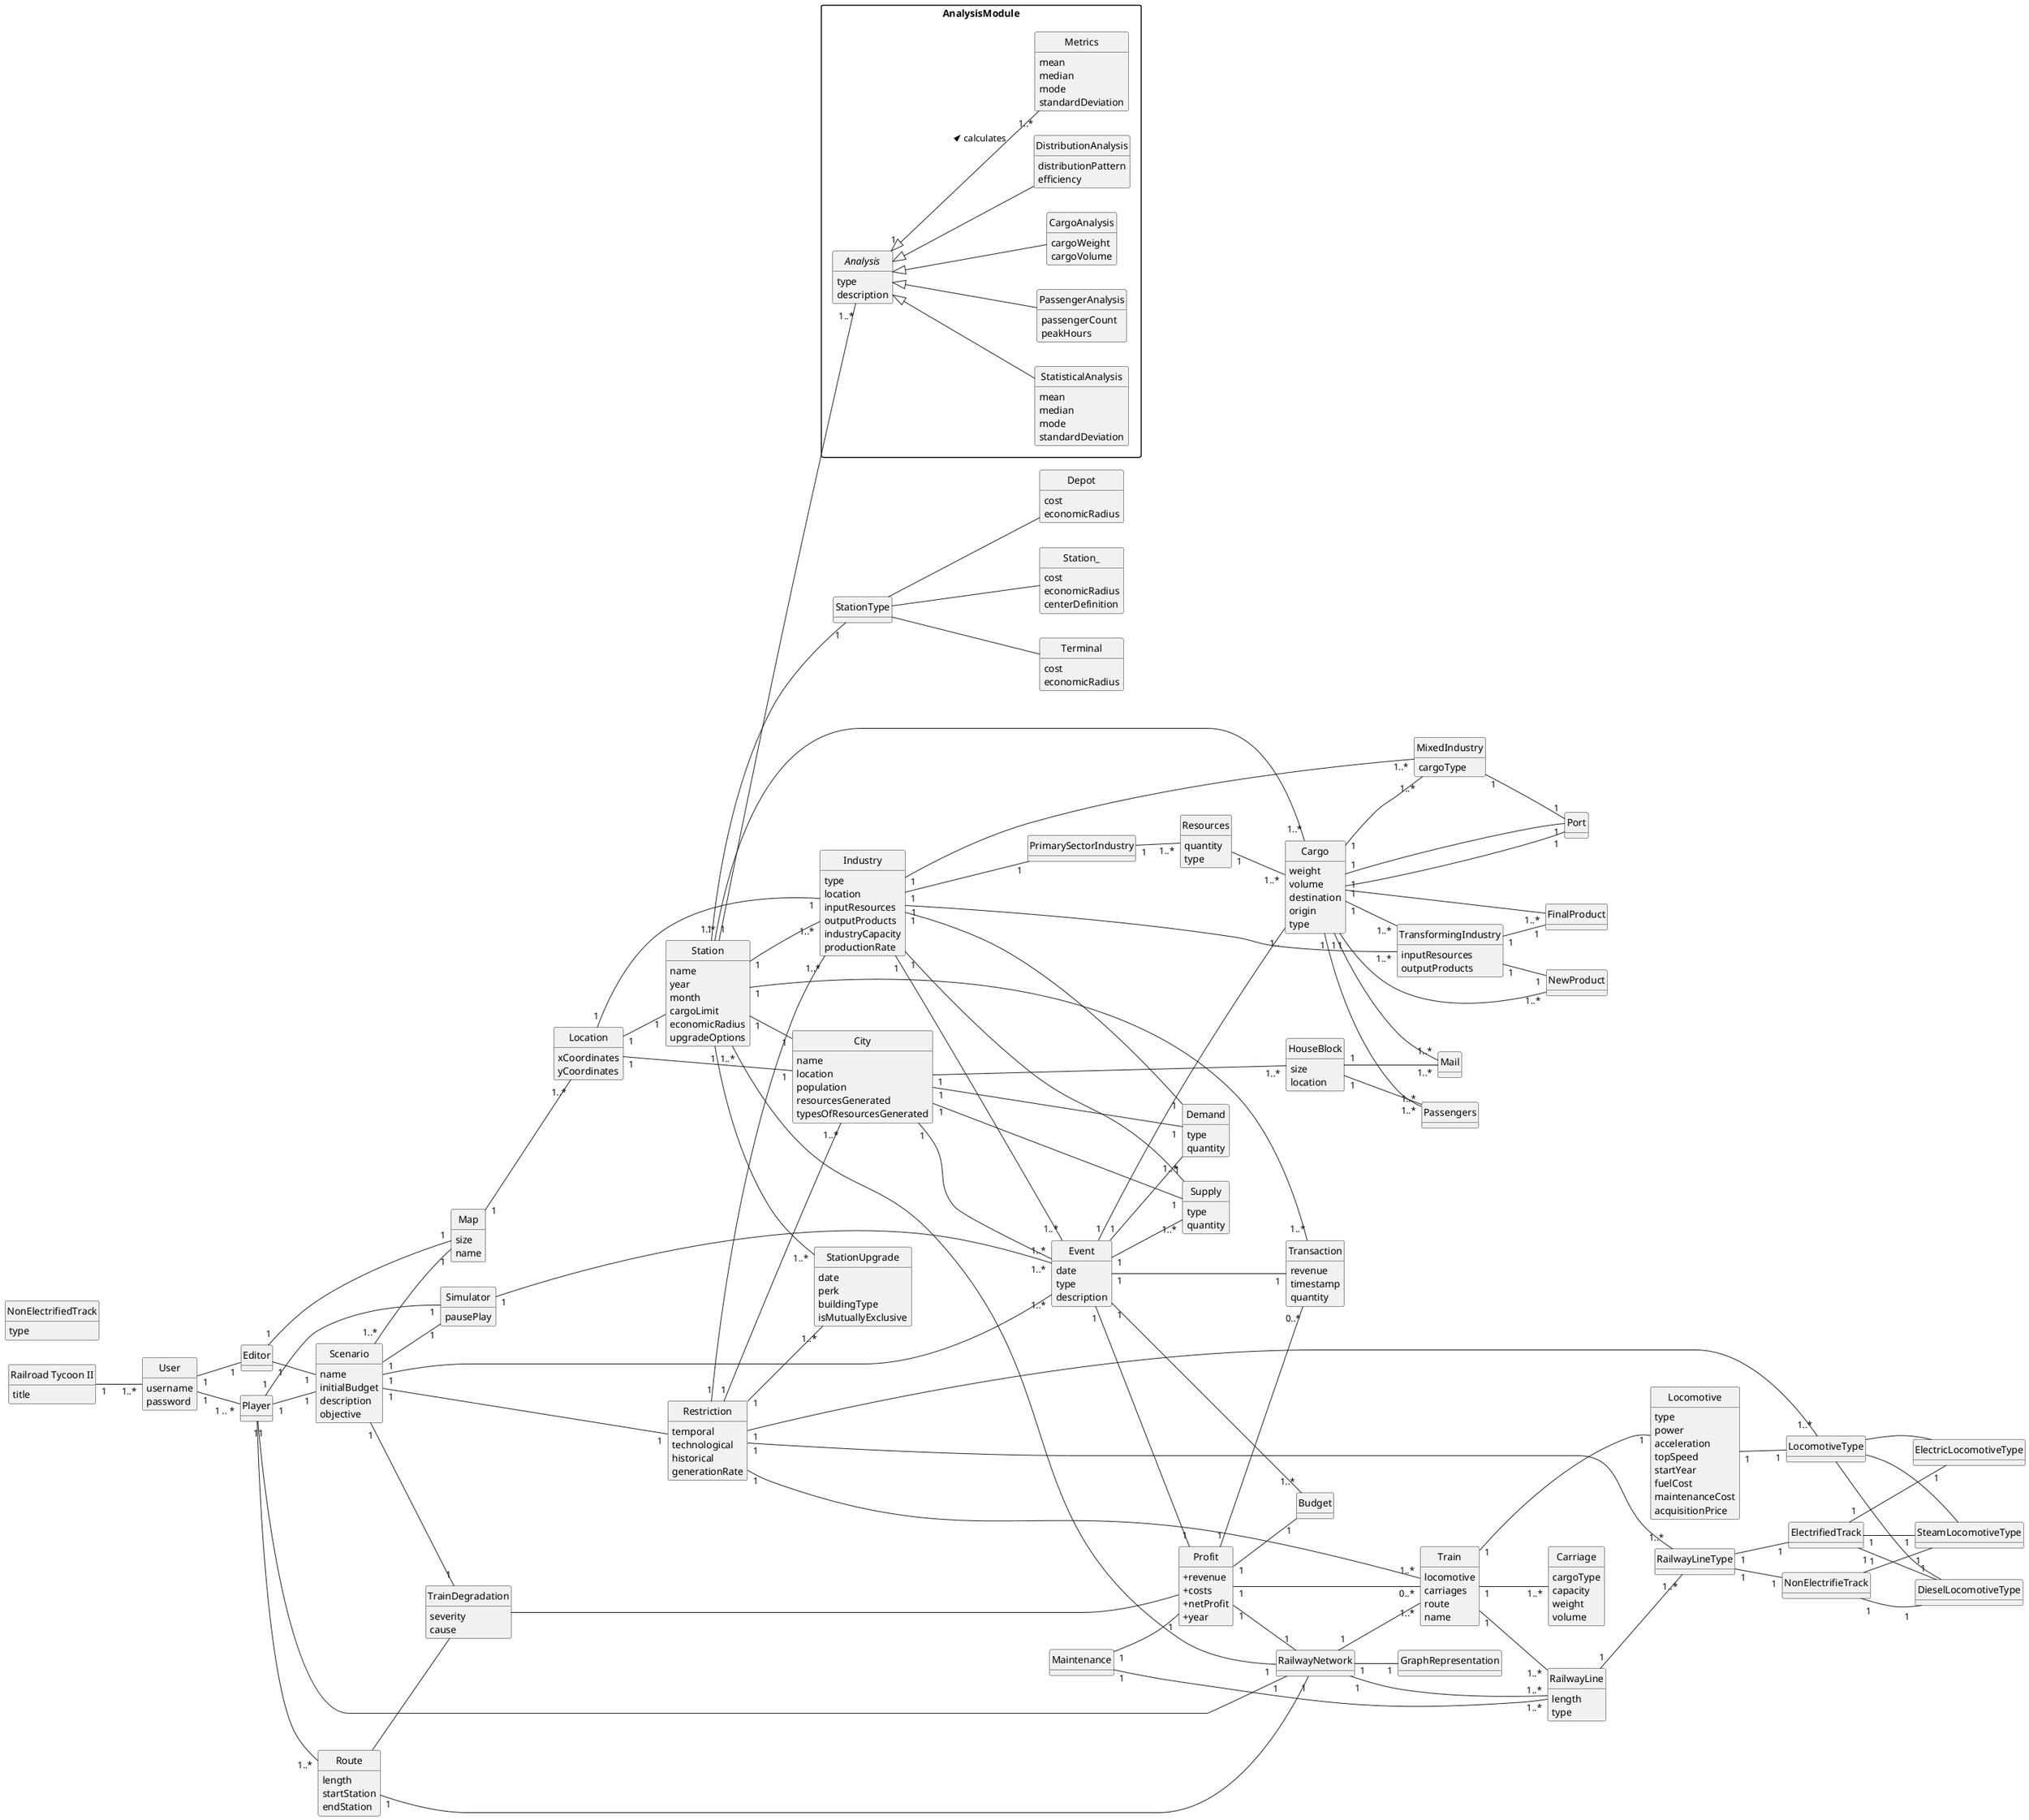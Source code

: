 @startuml
skinparam monochrome false
skinparam packageStyle rectangle
skinparam shadowing false
skinparam classAttributeIconSize 0
left to right direction
hide circle
hide methods

' === Game title ===
class "Railroad Tycoon II" {
    title
}

' === Users & Roles ===
class User {
    username
    password
}

class Player {
}

class Editor {
}

User "1" -- "1 .. *" Player
User "1" -- "1" Editor
"Railroad Tycoon II" "1" -- "1..*" User

' === Core Entities for Editor ===
class Map {
    size
    name
}

class Location {
    xCoordinates
    yCoordinates
}

Map "1" -- "1..*" Location
Location "1" -- "1" Station
Location "1" -- "1" Industry
Location "1" -- "1" City

class Scenario {
    name
    initialBudget
    description
    objective
}

class Restriction {
    temporal
    technological
    historical
    generationRate
}

class City {
    name
    location
    population
    resourcesGenerated
    typesOfResourcesGenerated
}

class HouseBlock {
    size
    location
}

class Industry {
    type
    location
    inputResources
    outputProducts
    industryCapacity
    productionRate
}

class PrimarySectorIndustry {
}

class TransformingIndustry {
    inputResources
    outputProducts
}

class MixedIndustry {
    cargoType
}

class Cargo {
    weight
    volume
    destination
    origin
    type
}

class Resources {
    quantity
    type
}

class Passengers {
}

class Mail {
}

class NewProduct {
}

class FinalProduct {
}

class Event {
    date
    type
    description
}

class Budget {
}

class Transaction {
    revenue
    timestamp
    quantity
}

Editor "1" -- "1" Scenario
Editor "1" -- "1" Map
Scenario "1" -- "1" Restriction
Scenario "1..*" -- "1" Map
City "1" -- "1..*" HouseBlock
HouseBlock "1" -- "1..*" Passengers
HouseBlock "1" -- "1..*" Mail
Industry "1" -- "1" PrimarySectorIndustry
PrimarySectorIndustry "1" -- "1..*" Resources
Resources "1" -- "1..*" Cargo
Cargo "1..*" -- "1..*" Station
Cargo "1" -- "1..*" TransformingIndustry
Cargo "1" -- "1..*" MixedIndustry
Cargo "1" -- "1..*" Mail
Cargo "1" -- "1..*" FinalProduct
Cargo "1" -- "1..*" Passengers
Cargo "1" -- "1..*" NewProduct
Station "1" -- "1" City
Industry "1" -- "1..*" TransformingIndustry
TransformingIndustry "1" -- "1" NewProduct
TransformingIndustry "1" -- "1" FinalProduct
Industry "1" -- "1..*" MixedIndustry
MixedIndustry "1" -- "1" Port
Port "1" -- "1" Cargo
Port "1" -- "1" Cargo

' === Core Entities for Player ===
class RailwayNetwork {
    'Container for Routes, Lines, Trains, Stations'
}

class Route {
    length
    startStation
    endStation
}

class RailwayLine {
    length
    type
}

class Train {
    locomotive
    carriages
    route
    name
}

class TrainDegradation {
    severity
    cause
}

TrainDegradation -- Profit
Route -- TrainDegradation
class Locomotive {
    type
    power
    acceleration
    topSpeed
    startYear
    fuelCost
    maintenanceCost
    acquisitionPrice
}

class LocomotiveType {
}

class Carriage {
    cargoType
    capacity
    weight
    volume
}

class Station {
    name
    year
    month
    cargoLimit
    economicRadius
    upgradeOptions
}

class StationType {
}

class Depot {
    cost
    economicRadius
}

class Station_ {
    cost
    economicRadius
    centerDefinition
}

class Terminal {
    cost
    economicRadius
}

class StationUpgrade {
    'Details of Building Upgrades'
    date
    perk
    buildingType
    isMutuallyExclusive
}

class RailwayLineType {
    'Details of Building Upgrades'
}

class ElectrifiedTrack {

}

class NonElectrifiedTrack {
    type
}

Player "1" -- "1" Scenario
Player "1" -- "1" RailwayNetwork
Player "1" -- "1..*" Route
Route "1" -- "1" RailwayNetwork
RailwayNetwork "1" -- "1..*" RailwayLine
RailwayNetwork "1" -- "1..*" Station
RailwayNetwork "1" -- "1..*" Train
Station "1" -- "1" StationType
StationType -- Depot
StationType -- Station_
StationType -- Terminal
Station "1" -- "1..*" Industry
Station "1" -- "1..*" StationUpgrade
Train "1" -- "1..*" RailwayLine
Train "1" -- "1" Locomotive
Train "1" -- "1..*" Carriage
RailwayLine "1" -- "1..*" RailwayLineType
RailwayLineType "1" -- "1" ElectrifiedTrack
RailwayLineType "1" -- "1" NonElectrifieTrack
Locomotive "1" -- "1" LocomotiveType
LocomotiveType -- DieselLocomotiveType
LocomotiveType -- SteamLocomotiveType
LocomotiveType -- ElectricLocomotiveType
NonElectrifieTrack "1" -- "1" DieselLocomotiveType
NonElectrifieTrack "1" -- "1" SteamLocomotiveType
ElectrifiedTrack "1" -- "1" DieselLocomotiveType
ElectrifiedTrack "1" -- "1" SteamLocomotiveType
ElectrifiedTrack "1" -- "1" ElectricLocomotiveType

class Simulator {
    pausePlay
}

Simulator "1" -- "1..*" Event
Player "1" -- "1" Simulator
Transaction "1" -- "1" Event
Event "1" -- "1..*" Budget
Station "1" -- "1..*" Transaction
Scenario "1" -- "1" Simulator

' === Restrictions ===
Restriction "1" -- "1..*" Train
Restriction "1" -- "1..*" LocomotiveType
Restriction "1" -- "1..*" Industry
Restriction "1" -- "1..*" StationUpgrade
Restriction "1" -- "1..*" RailwayLineType
Restriction "1" -- "1..*" City

class Demand {
    type
    quantity
}

class Supply {
    type
    quantity
}

City "1" -- "1" Demand
City "1" -- "1" Supply
Industry "1" -- "1" Demand
Industry "1" -- "1" Supply

Scenario "1" -- "1..*" Event

Industry "1" -- "1..*" Event
City "1" -- "1..*" Event

Event "1" -- "1..*" Demand
Event "1" -- "1..*" Supply

Event "1" -- "1.." Cargo

' === Unified Analysis ===
package AnalysisModule {
    abstract class Analysis {
        type
        description
    }

    class StatisticalAnalysis {
        mean
        median
        mode
        standardDeviation
    }

    class PassengerAnalysis {
        passengerCount
        peakHours
    }

    class CargoAnalysis {
        cargoWeight
        cargoVolume
    }

    class DistributionAnalysis {
        distributionPattern
        efficiency
    }
    class Metrics {
      mean
      median
      mode
      standardDeviation
    }

    Analysis <|-- StatisticalAnalysis
    Analysis <|-- PassengerAnalysis
    Analysis <|-- CargoAnalysis
    Analysis <|-- DistributionAnalysis
    Analysis "1" <|-- "1..*" Metrics : calculates >
}

Station "1" -- "1..*" Analysis
RailwayNetwork "1" -- "1" GraphRepresentation

class Maintenance {

}

class GraphRepresentation {

}

' === Profit as aggregator ===
class Profit {
    +revenue
    +costs
    +netProfit
    +year
}

Profit "1" -- "0..*" Transaction
Profit "1" -- "0..*" Train
Profit "1" -- "1" RailwayNetwork

Event "1" -- "1" Profit
Profit "1" -- "1" Budget
Maintenance "1" -- "1..*" RailwayLine
Maintenance "1" -- "1" Profit
Scenario "1" -- "1" TrainDegradation

@enduml